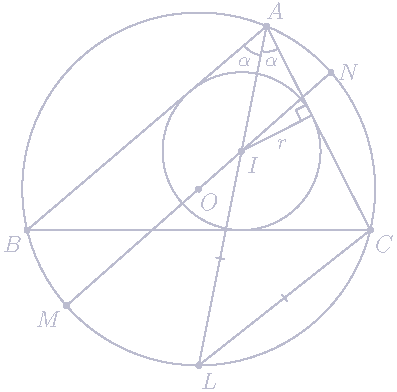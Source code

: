 import geometry;
size(7cm);


pen penColor = rgb("bcbdd0");

triangle t = triangleabc(4, 5.5, 6);

point A = t.C;
point B = t.A;
point C = t.B;


circle ic = incircle(t);
circle w = circle(t);

point I = ic.C;
point O = w.C;


point M = intersectionpoints(line(I, O), w)[0];
point _N = intersectionpoints(line(I, O), w)[1];

point L = intersectionpoints(line(A, I), w)[0];

point Ip = projection(line(A, C))*I;

//draw
draw(t, penColor);
draw(ic, penColor);
draw(w, penColor);

dot("$A$", A, N+E*0.5, fontsize(12) + penColor);
dot("$B$", B, SW, fontsize(12) + penColor);
dot("$C$", C, SE, fontsize(12) + penColor);


dot(Label("$I$"), I, SE, fontsize(12) + penColor);
dot(Label("$O$"), O, S*0.7+E*0.5, fontsize(12) + penColor);


dot(Label("$N$"), _N, fontsize(12) + penColor);
dot(Label("$M$"), M, SW, fontsize(12) + penColor);

dot(Label("$L$"), L, S+E*0.7, fontsize(12) + penColor);

draw(segment(M, _N), penColor);
draw(segment(A, I), penColor);
draw(segment(C, L), penColor, StickIntervalMarker(1, 1, 4, penColor));
draw(segment(I, L), penColor, StickIntervalMarker(1, 1, 4, penColor));


draw(Label("$r$", Relative(0.5)), segment(I, Ip), fontsize(11) + penColor);

markangle(Label("$\alpha$", fontsize(10) + penColor), I, A, C, penColor, n=1, radius=4.5mm);
markangle(Label("$\alpha$", fontsize(10) + penColor), B, A, I, penColor, n=1, radius=5.3mm);
markrightangle(I, Ip, A, 6, penColor);
